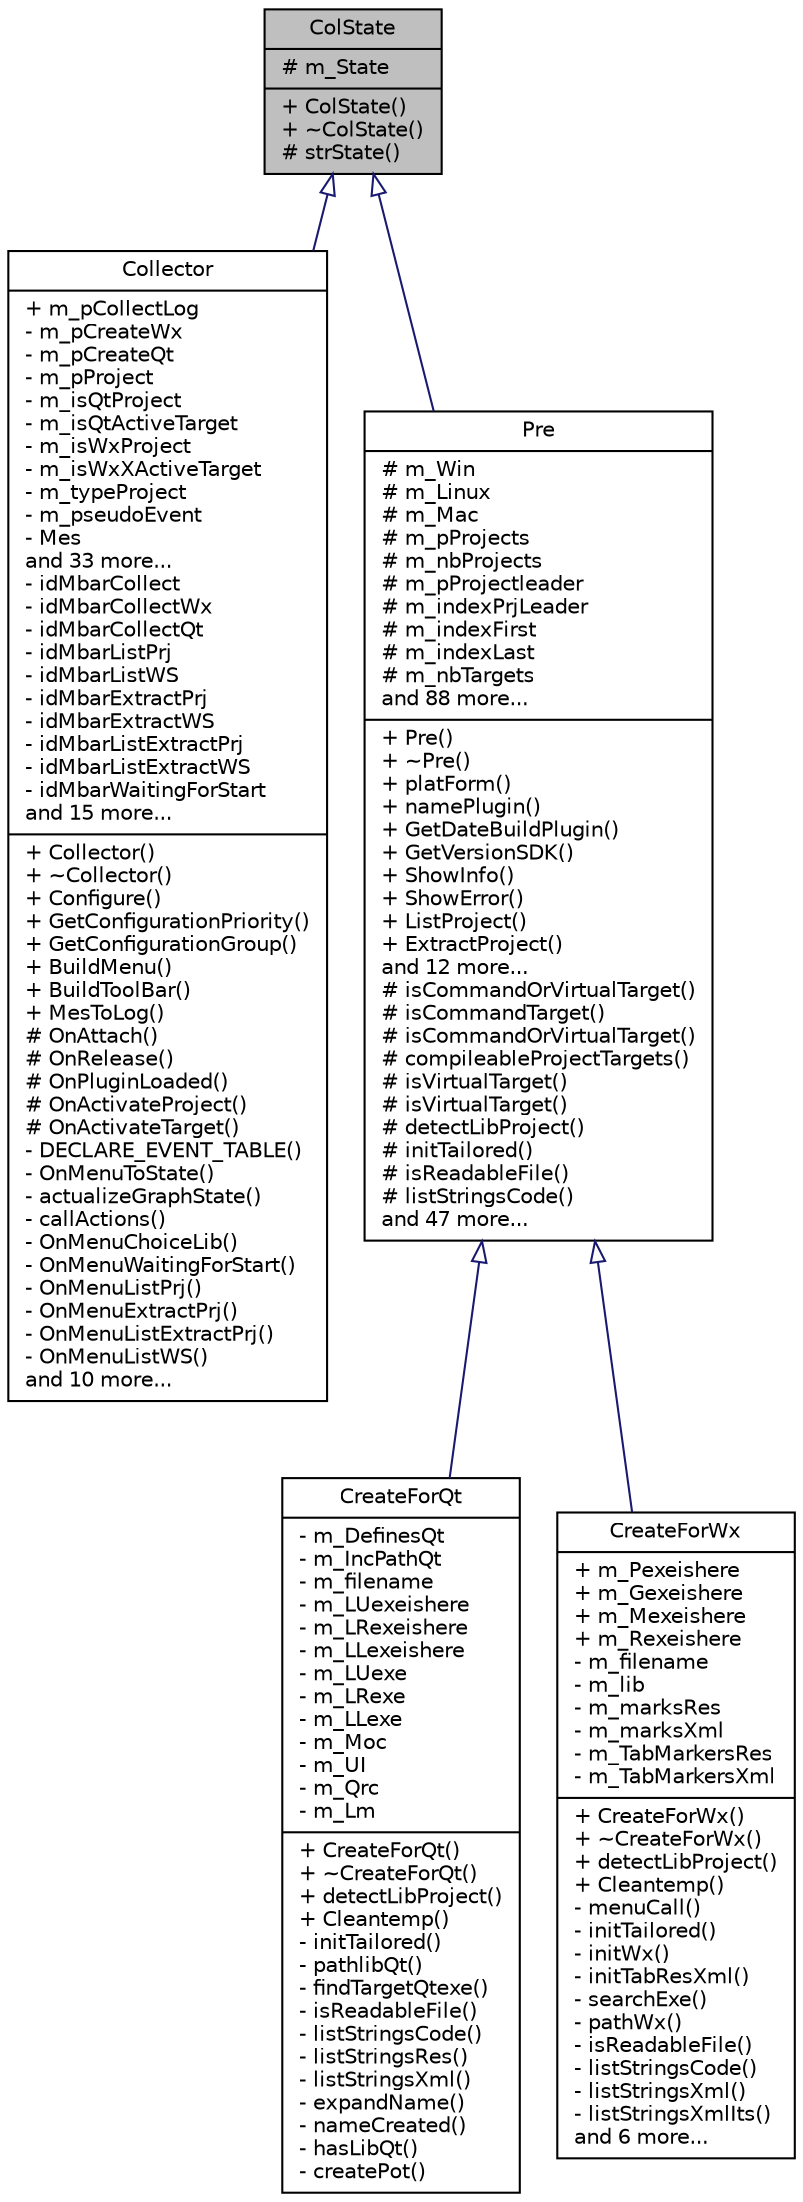 digraph "ColState"
{
  edge [fontname="Helvetica",fontsize="10",labelfontname="Helvetica",labelfontsize="10"];
  node [fontname="Helvetica",fontsize="10",shape=record];
  Node0 [label="{ColState\n|# m_State\l|+ ColState()\l+ ~ColState()\l# strState()\l}",height=0.2,width=0.4,color="black", fillcolor="grey75", style="filled", fontcolor="black"];
  Node0 -> Node1 [dir="back",color="midnightblue",fontsize="10",style="solid",arrowtail="onormal",fontname="Helvetica"];
  Node1 [label="{Collector\n|+ m_pCollectLog\l- m_pCreateWx\l- m_pCreateQt\l- m_pProject\l- m_isQtProject\l- m_isQtActiveTarget\l- m_isWxProject\l- m_isWxXActiveTarget\l- m_typeProject\l- m_pseudoEvent\l- Mes\land 33 more...\l- idMbarCollect\l- idMbarCollectWx\l- idMbarCollectQt\l- idMbarListPrj\l- idMbarListWS\l- idMbarExtractPrj\l- idMbarExtractWS\l- idMbarListExtractPrj\l- idMbarListExtractWS\l- idMbarWaitingForStart\land 15 more...\l|+ Collector()\l+ ~Collector()\l+ Configure()\l+ GetConfigurationPriority()\l+ GetConfigurationGroup()\l+ BuildMenu()\l+ BuildToolBar()\l+ MesToLog()\l# OnAttach()\l# OnRelease()\l# OnPluginLoaded()\l# OnActivateProject()\l# OnActivateTarget()\l- DECLARE_EVENT_TABLE()\l- OnMenuToState()\l- actualizeGraphState()\l- callActions()\l- OnMenuChoiceLib()\l- OnMenuWaitingForStart()\l- OnMenuListPrj()\l- OnMenuExtractPrj()\l- OnMenuListExtractPrj()\l- OnMenuListWS()\land 10 more...\l}",height=0.2,width=0.4,color="black", fillcolor="white", style="filled",URL="$class_collector.html",tooltip="Collector plugin main class. "];
  Node0 -> Node2 [dir="back",color="midnightblue",fontsize="10",style="solid",arrowtail="onormal",fontname="Helvetica"];
  Node2 [label="{Pre\n|# m_Win\l# m_Linux\l# m_Mac\l# m_pProjects\l# m_nbProjects\l# m_pProjectleader\l# m_indexPrjLeader\l# m_indexFirst\l# m_indexLast\l# m_nbTargets\land 88 more...\l|+ Pre()\l+ ~Pre()\l+ platForm()\l+ namePlugin()\l+ GetDateBuildPlugin()\l+ GetVersionSDK()\l+ ShowInfo()\l+ ShowError()\l+ ListProject()\l+ ExtractProject()\land 12 more...\l# isCommandOrVirtualTarget()\l# isCommandTarget()\l# isCommandOrVirtualTarget()\l# compileableProjectTargets()\l# isVirtualTarget()\l# isVirtualTarget()\l# detectLibProject()\l# initTailored()\l# isReadableFile()\l# listStringsCode()\land 47 more...\l}",height=0.2,width=0.4,color="black", fillcolor="white", style="filled",URL="$class_pre.html",tooltip="This class supports inherited classes to collect strings to be translated. "];
  Node2 -> Node3 [dir="back",color="midnightblue",fontsize="10",style="solid",arrowtail="onormal",fontname="Helvetica"];
  Node3 [label="{CreateForQt\n|- m_DefinesQt\l- m_IncPathQt\l- m_filename\l- m_LUexeishere\l- m_LRexeishere\l- m_LLexeishere\l- m_LUexe\l- m_LRexe\l- m_LLexe\l- m_Moc\l- m_UI\l- m_Qrc\l- m_Lm\l|+ CreateForQt()\l+ ~CreateForQt()\l+ detectLibProject()\l+ Cleantemp()\l- initTailored()\l- pathlibQt()\l- findTargetQtexe()\l- isReadableFile()\l- listStringsCode()\l- listStringsRes()\l- listStringsXml()\l- expandName()\l- nameCreated()\l- hasLibQt()\l- createPot()\l}",height=0.2,width=0.4,color="black", fillcolor="white", style="filled",URL="$class_create_for_qt.html",tooltip="The class is used to build &#39;Qt&#39; I18n files. "];
  Node2 -> Node4 [dir="back",color="midnightblue",fontsize="10",style="solid",arrowtail="onormal",fontname="Helvetica"];
  Node4 [label="{CreateForWx\n|+ m_Pexeishere\l+ m_Gexeishere\l+ m_Mexeishere\l+ m_Rexeishere\l- m_filename\l- m_lib\l- m_marksRes\l- m_marksXml\l- m_TabMarkersRes\l- m_TabMarkersXml\l|+ CreateForWx()\l+ ~CreateForWx()\l+ detectLibProject()\l+ Cleantemp()\l- menuCall()\l- initTailored()\l- initWx()\l- initTabResXml()\l- searchExe()\l- pathWx()\l- isReadableFile()\l- listStringsCode()\l- listStringsXml()\l- listStringsXmlIts()\land 6 more...\l}",height=0.2,width=0.4,color="black", fillcolor="white", style="filled",URL="$class_create_for_wx.html",tooltip="The class is used to build &#39;Wx I18n&#39; files. "];
}
